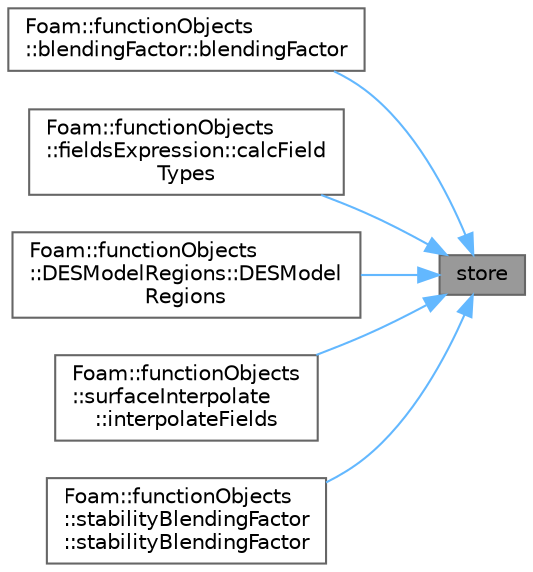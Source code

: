 digraph "store"
{
 // LATEX_PDF_SIZE
  bgcolor="transparent";
  edge [fontname=Helvetica,fontsize=10,labelfontname=Helvetica,labelfontsize=10];
  node [fontname=Helvetica,fontsize=10,shape=box,height=0.2,width=0.4];
  rankdir="RL";
  Node1 [id="Node000001",label="store",height=0.2,width=0.4,color="gray40", fillcolor="grey60", style="filled", fontcolor="black",tooltip=" "];
  Node1 -> Node2 [id="edge1_Node000001_Node000002",dir="back",color="steelblue1",style="solid",tooltip=" "];
  Node2 [id="Node000002",label="Foam::functionObjects\l::blendingFactor::blendingFactor",height=0.2,width=0.4,color="grey40", fillcolor="white", style="filled",URL="$classFoam_1_1functionObjects_1_1blendingFactor.html#abb4cbc7464be55be8639eff18b97e289",tooltip=" "];
  Node1 -> Node3 [id="edge2_Node000001_Node000003",dir="back",color="steelblue1",style="solid",tooltip=" "];
  Node3 [id="Node000003",label="Foam::functionObjects\l::fieldsExpression::calcField\lTypes",height=0.2,width=0.4,color="grey40", fillcolor="white", style="filled",URL="$classFoam_1_1functionObjects_1_1fieldsExpression.html#ad731af9eb21705490199aaad51faf02a",tooltip=" "];
  Node1 -> Node4 [id="edge3_Node000001_Node000004",dir="back",color="steelblue1",style="solid",tooltip=" "];
  Node4 [id="Node000004",label="Foam::functionObjects\l::DESModelRegions::DESModel\lRegions",height=0.2,width=0.4,color="grey40", fillcolor="white", style="filled",URL="$classFoam_1_1functionObjects_1_1DESModelRegions.html#a38125d04a1cc04ea8c0d55bdc4bcd6b0",tooltip=" "];
  Node1 -> Node5 [id="edge4_Node000001_Node000005",dir="back",color="steelblue1",style="solid",tooltip=" "];
  Node5 [id="Node000005",label="Foam::functionObjects\l::surfaceInterpolate\l::interpolateFields",height=0.2,width=0.4,color="grey40", fillcolor="white", style="filled",URL="$classFoam_1_1functionObjects_1_1surfaceInterpolate.html#a0d4b2b94a05e7d5b246b6d3e6e1e1102",tooltip=" "];
  Node1 -> Node6 [id="edge5_Node000001_Node000006",dir="back",color="steelblue1",style="solid",tooltip=" "];
  Node6 [id="Node000006",label="Foam::functionObjects\l::stabilityBlendingFactor\l::stabilityBlendingFactor",height=0.2,width=0.4,color="grey40", fillcolor="white", style="filled",URL="$classFoam_1_1functionObjects_1_1stabilityBlendingFactor.html#a26c1a513a51634f80daa6264b6a8e1a2",tooltip=" "];
}
